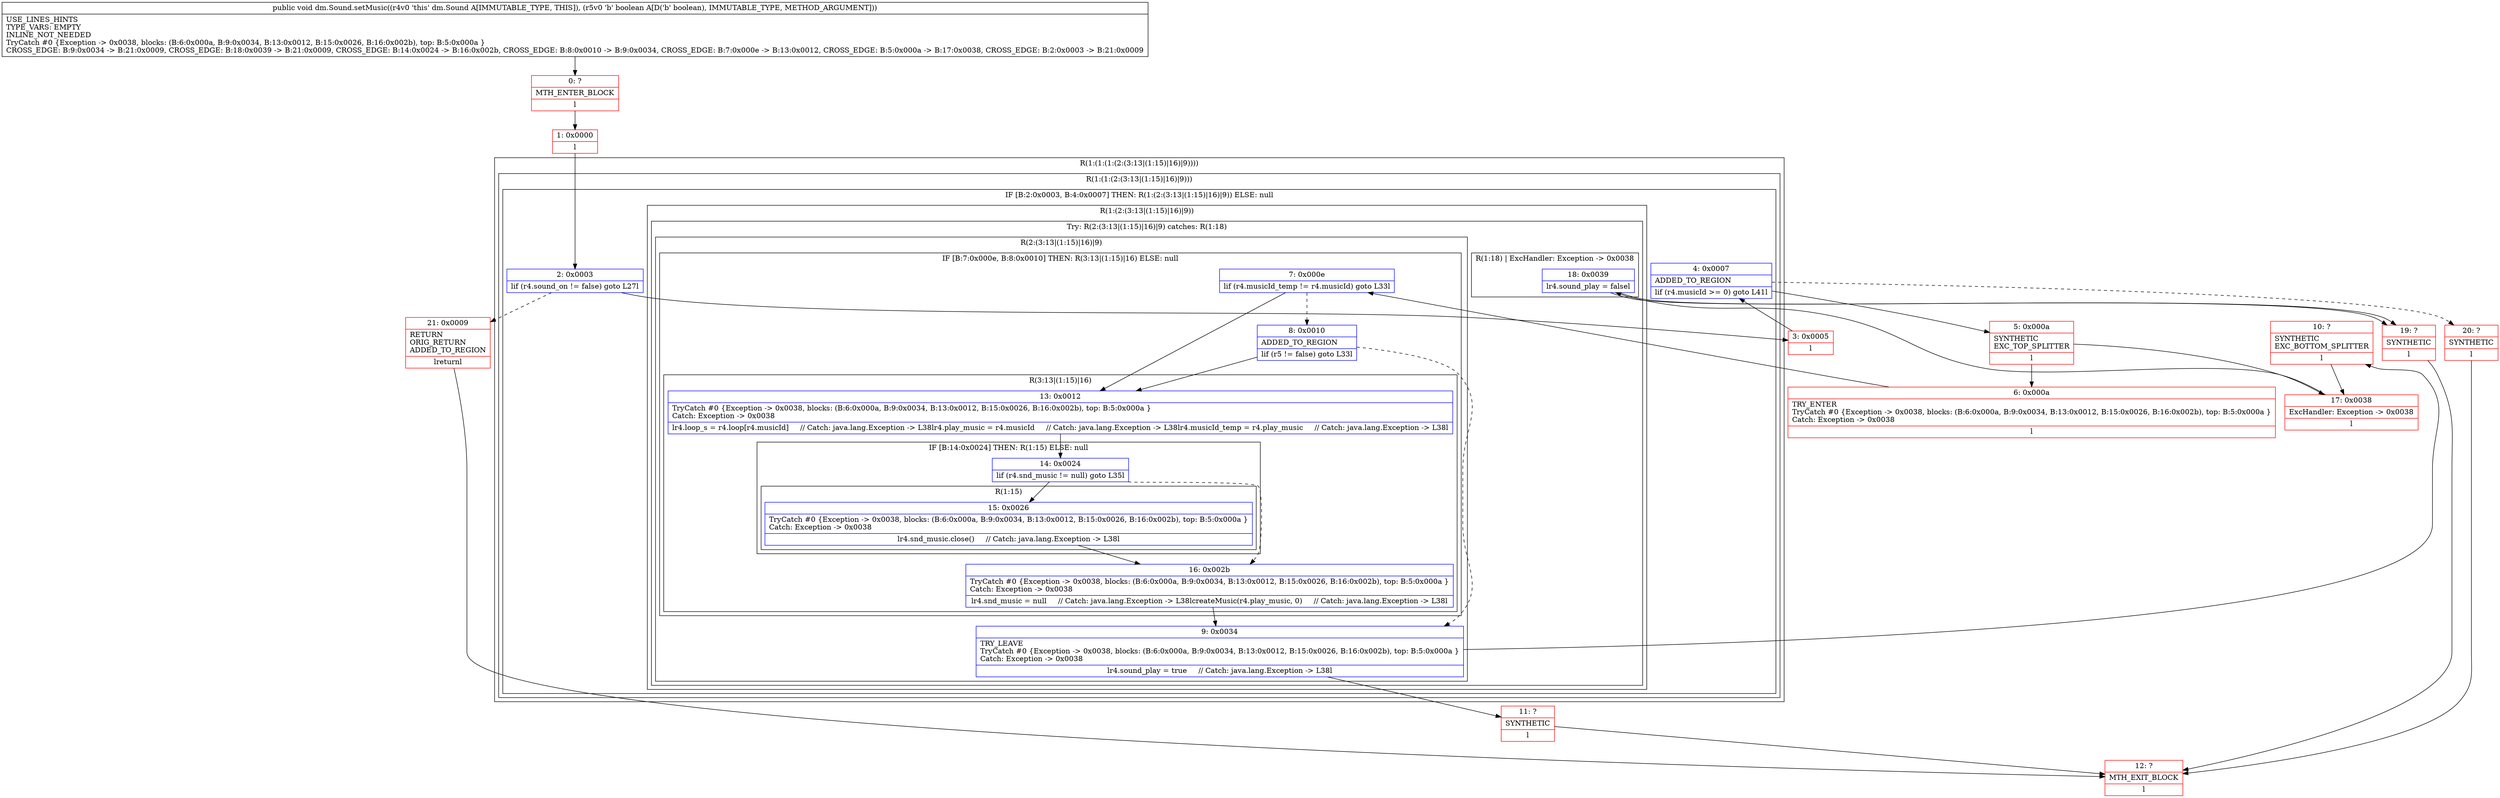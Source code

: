 digraph "CFG fordm.Sound.setMusic(Z)V" {
subgraph cluster_Region_1794737972 {
label = "R(1:(1:(1:(2:(3:13|(1:15)|16)|9))))";
node [shape=record,color=blue];
subgraph cluster_Region_1135753541 {
label = "R(1:(1:(2:(3:13|(1:15)|16)|9)))";
node [shape=record,color=blue];
subgraph cluster_IfRegion_1961290493 {
label = "IF [B:2:0x0003, B:4:0x0007] THEN: R(1:(2:(3:13|(1:15)|16)|9)) ELSE: null";
node [shape=record,color=blue];
Node_2 [shape=record,label="{2\:\ 0x0003|lif (r4.sound_on != false) goto L27l}"];
Node_4 [shape=record,label="{4\:\ 0x0007|ADDED_TO_REGION\l|lif (r4.musicId \>= 0) goto L41l}"];
subgraph cluster_Region_12098244 {
label = "R(1:(2:(3:13|(1:15)|16)|9))";
node [shape=record,color=blue];
subgraph cluster_TryCatchRegion_643726784 {
label = "Try: R(2:(3:13|(1:15)|16)|9) catches: R(1:18)";
node [shape=record,color=blue];
subgraph cluster_Region_1962152031 {
label = "R(2:(3:13|(1:15)|16)|9)";
node [shape=record,color=blue];
subgraph cluster_IfRegion_923188542 {
label = "IF [B:7:0x000e, B:8:0x0010] THEN: R(3:13|(1:15)|16) ELSE: null";
node [shape=record,color=blue];
Node_7 [shape=record,label="{7\:\ 0x000e|lif (r4.musicId_temp != r4.musicId) goto L33l}"];
Node_8 [shape=record,label="{8\:\ 0x0010|ADDED_TO_REGION\l|lif (r5 != false) goto L33l}"];
subgraph cluster_Region_1940684704 {
label = "R(3:13|(1:15)|16)";
node [shape=record,color=blue];
Node_13 [shape=record,label="{13\:\ 0x0012|TryCatch #0 \{Exception \-\> 0x0038, blocks: (B:6:0x000a, B:9:0x0034, B:13:0x0012, B:15:0x0026, B:16:0x002b), top: B:5:0x000a \}\lCatch: Exception \-\> 0x0038\l|lr4.loop_s = r4.loop[r4.musicId]     \/\/ Catch: java.lang.Exception \-\> L38lr4.play_music = r4.musicId     \/\/ Catch: java.lang.Exception \-\> L38lr4.musicId_temp = r4.play_music     \/\/ Catch: java.lang.Exception \-\> L38l}"];
subgraph cluster_IfRegion_650755176 {
label = "IF [B:14:0x0024] THEN: R(1:15) ELSE: null";
node [shape=record,color=blue];
Node_14 [shape=record,label="{14\:\ 0x0024|lif (r4.snd_music != null) goto L35l}"];
subgraph cluster_Region_1928017414 {
label = "R(1:15)";
node [shape=record,color=blue];
Node_15 [shape=record,label="{15\:\ 0x0026|TryCatch #0 \{Exception \-\> 0x0038, blocks: (B:6:0x000a, B:9:0x0034, B:13:0x0012, B:15:0x0026, B:16:0x002b), top: B:5:0x000a \}\lCatch: Exception \-\> 0x0038\l|lr4.snd_music.close()     \/\/ Catch: java.lang.Exception \-\> L38l}"];
}
}
Node_16 [shape=record,label="{16\:\ 0x002b|TryCatch #0 \{Exception \-\> 0x0038, blocks: (B:6:0x000a, B:9:0x0034, B:13:0x0012, B:15:0x0026, B:16:0x002b), top: B:5:0x000a \}\lCatch: Exception \-\> 0x0038\l|lr4.snd_music = null     \/\/ Catch: java.lang.Exception \-\> L38lcreateMusic(r4.play_music, 0)     \/\/ Catch: java.lang.Exception \-\> L38l}"];
}
}
Node_9 [shape=record,label="{9\:\ 0x0034|TRY_LEAVE\lTryCatch #0 \{Exception \-\> 0x0038, blocks: (B:6:0x000a, B:9:0x0034, B:13:0x0012, B:15:0x0026, B:16:0x002b), top: B:5:0x000a \}\lCatch: Exception \-\> 0x0038\l|lr4.sound_play = true     \/\/ Catch: java.lang.Exception \-\> L38l}"];
}
subgraph cluster_Region_1887865384 {
label = "R(1:18) | ExcHandler: Exception \-\> 0x0038\l";
node [shape=record,color=blue];
Node_18 [shape=record,label="{18\:\ 0x0039|lr4.sound_play = falsel}"];
}
}
}
}
}
}
subgraph cluster_Region_1887865384 {
label = "R(1:18) | ExcHandler: Exception \-\> 0x0038\l";
node [shape=record,color=blue];
Node_18 [shape=record,label="{18\:\ 0x0039|lr4.sound_play = falsel}"];
}
Node_0 [shape=record,color=red,label="{0\:\ ?|MTH_ENTER_BLOCK\l|l}"];
Node_1 [shape=record,color=red,label="{1\:\ 0x0000|l}"];
Node_3 [shape=record,color=red,label="{3\:\ 0x0005|l}"];
Node_5 [shape=record,color=red,label="{5\:\ 0x000a|SYNTHETIC\lEXC_TOP_SPLITTER\l|l}"];
Node_6 [shape=record,color=red,label="{6\:\ 0x000a|TRY_ENTER\lTryCatch #0 \{Exception \-\> 0x0038, blocks: (B:6:0x000a, B:9:0x0034, B:13:0x0012, B:15:0x0026, B:16:0x002b), top: B:5:0x000a \}\lCatch: Exception \-\> 0x0038\l|l}"];
Node_10 [shape=record,color=red,label="{10\:\ ?|SYNTHETIC\lEXC_BOTTOM_SPLITTER\l|l}"];
Node_11 [shape=record,color=red,label="{11\:\ ?|SYNTHETIC\l|l}"];
Node_12 [shape=record,color=red,label="{12\:\ ?|MTH_EXIT_BLOCK\l|l}"];
Node_17 [shape=record,color=red,label="{17\:\ 0x0038|ExcHandler: Exception \-\> 0x0038\l|l}"];
Node_19 [shape=record,color=red,label="{19\:\ ?|SYNTHETIC\l|l}"];
Node_20 [shape=record,color=red,label="{20\:\ ?|SYNTHETIC\l|l}"];
Node_21 [shape=record,color=red,label="{21\:\ 0x0009|RETURN\lORIG_RETURN\lADDED_TO_REGION\l|lreturnl}"];
MethodNode[shape=record,label="{public void dm.Sound.setMusic((r4v0 'this' dm.Sound A[IMMUTABLE_TYPE, THIS]), (r5v0 'b' boolean A[D('b' boolean), IMMUTABLE_TYPE, METHOD_ARGUMENT]))  | USE_LINES_HINTS\lTYPE_VARS: EMPTY\lINLINE_NOT_NEEDED\lTryCatch #0 \{Exception \-\> 0x0038, blocks: (B:6:0x000a, B:9:0x0034, B:13:0x0012, B:15:0x0026, B:16:0x002b), top: B:5:0x000a \}\lCROSS_EDGE: B:9:0x0034 \-\> B:21:0x0009, CROSS_EDGE: B:18:0x0039 \-\> B:21:0x0009, CROSS_EDGE: B:14:0x0024 \-\> B:16:0x002b, CROSS_EDGE: B:8:0x0010 \-\> B:9:0x0034, CROSS_EDGE: B:7:0x000e \-\> B:13:0x0012, CROSS_EDGE: B:5:0x000a \-\> B:17:0x0038, CROSS_EDGE: B:2:0x0003 \-\> B:21:0x0009\l}"];
MethodNode -> Node_0;
Node_2 -> Node_3;
Node_2 -> Node_21[style=dashed];
Node_4 -> Node_5;
Node_4 -> Node_20[style=dashed];
Node_7 -> Node_8[style=dashed];
Node_7 -> Node_13;
Node_8 -> Node_13;
Node_8 -> Node_9[style=dashed];
Node_13 -> Node_14;
Node_14 -> Node_15;
Node_14 -> Node_16[style=dashed];
Node_15 -> Node_16;
Node_16 -> Node_9;
Node_9 -> Node_10;
Node_9 -> Node_11;
Node_18 -> Node_19;
Node_18 -> Node_19;
Node_0 -> Node_1;
Node_1 -> Node_2;
Node_3 -> Node_4;
Node_5 -> Node_6;
Node_5 -> Node_17;
Node_6 -> Node_7;
Node_10 -> Node_17;
Node_11 -> Node_12;
Node_17 -> Node_18;
Node_19 -> Node_12;
Node_20 -> Node_12;
Node_21 -> Node_12;
}


